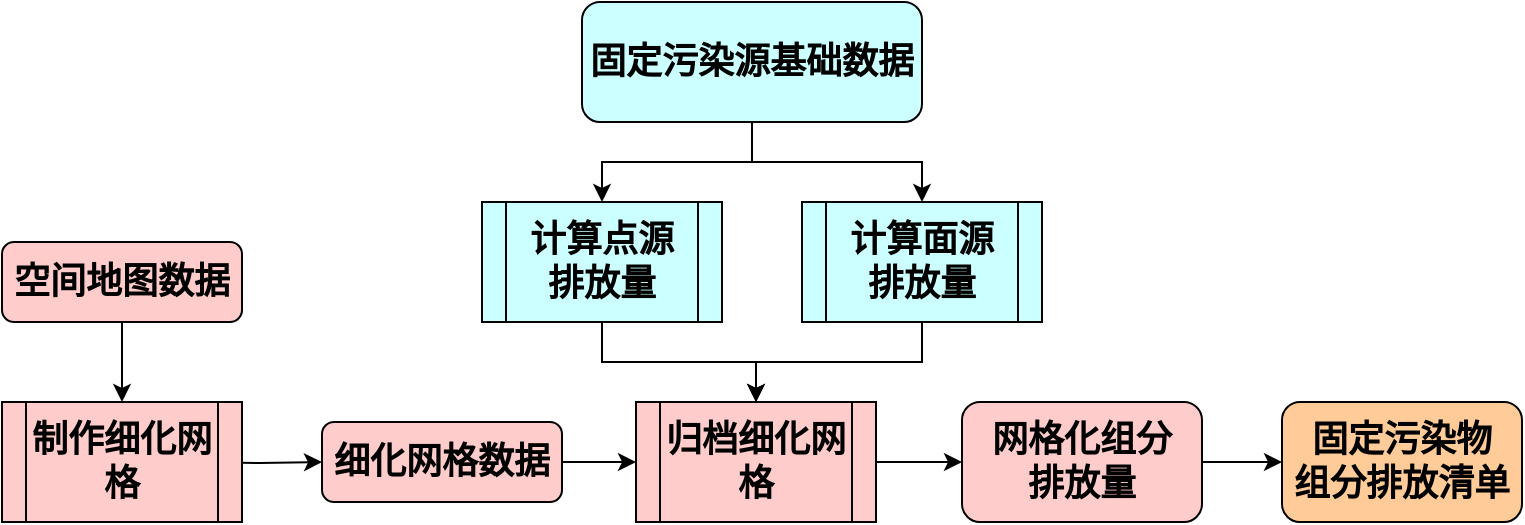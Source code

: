 <mxfile version="13.10.3" type="github">
  <diagram id="f9NyfckiiJossvdt055z" name="Page-1">
    <mxGraphModel dx="868" dy="425" grid="1" gridSize="10" guides="1" tooltips="1" connect="1" arrows="1" fold="1" page="1" pageScale="1" pageWidth="1169" pageHeight="827" math="0" shadow="0">
      <root>
        <mxCell id="0" />
        <mxCell id="1" parent="0" />
        <mxCell id="be0HQfdEvNLFxTAmw1J4-7" style="edgeStyle=orthogonalEdgeStyle;rounded=0;orthogonalLoop=1;jettySize=auto;html=1;exitX=1;exitY=0.5;exitDx=0;exitDy=0;entryX=0;entryY=0.5;entryDx=0;entryDy=0;" parent="1" source="be0HQfdEvNLFxTAmw1J4-8" target="be0HQfdEvNLFxTAmw1J4-9" edge="1">
          <mxGeometry relative="1" as="geometry" />
        </mxCell>
        <mxCell id="be0HQfdEvNLFxTAmw1J4-8" value="&lt;b&gt;&lt;font style=&quot;font-size: 18px&quot;&gt;网格化组分&lt;br&gt;排放量&lt;/font&gt;&lt;/b&gt;" style="rounded=1;whiteSpace=wrap;html=1;fillColor=#FFCCCC;" parent="1" vertex="1">
          <mxGeometry x="530" y="240" width="120" height="60" as="geometry" />
        </mxCell>
        <mxCell id="be0HQfdEvNLFxTAmw1J4-9" value="&lt;b&gt;&lt;font style=&quot;font-size: 18px&quot;&gt;固定污染物&lt;br&gt;组分排放清单&lt;/font&gt;&lt;/b&gt;" style="rounded=1;whiteSpace=wrap;html=1;fillColor=#FFCC99;" parent="1" vertex="1">
          <mxGeometry x="690" y="240" width="120" height="60" as="geometry" />
        </mxCell>
        <mxCell id="vMmDM5BzYwOUbOcyWYG_-15" style="edgeStyle=orthogonalEdgeStyle;rounded=0;orthogonalLoop=1;jettySize=auto;html=1;exitX=0.5;exitY=1;exitDx=0;exitDy=0;" edge="1" parent="1" source="be0HQfdEvNLFxTAmw1J4-10" target="vMmDM5BzYwOUbOcyWYG_-13">
          <mxGeometry relative="1" as="geometry" />
        </mxCell>
        <mxCell id="vMmDM5BzYwOUbOcyWYG_-16" style="edgeStyle=orthogonalEdgeStyle;rounded=0;orthogonalLoop=1;jettySize=auto;html=1;exitX=0.5;exitY=1;exitDx=0;exitDy=0;entryX=0.5;entryY=0;entryDx=0;entryDy=0;" edge="1" parent="1" source="be0HQfdEvNLFxTAmw1J4-10" target="vMmDM5BzYwOUbOcyWYG_-14">
          <mxGeometry relative="1" as="geometry" />
        </mxCell>
        <mxCell id="be0HQfdEvNLFxTAmw1J4-10" value="&lt;span style=&quot;font-size: 18px&quot;&gt;&lt;b&gt;固定污染源基础数据&lt;/b&gt;&lt;/span&gt;" style="rounded=1;whiteSpace=wrap;html=1;fillColor=#CCFFFF;" parent="1" vertex="1">
          <mxGeometry x="340" y="40" width="170" height="60" as="geometry" />
        </mxCell>
        <mxCell id="vMmDM5BzYwOUbOcyWYG_-2" style="edgeStyle=orthogonalEdgeStyle;rounded=0;orthogonalLoop=1;jettySize=auto;html=1;exitX=1;exitY=0.5;exitDx=0;exitDy=0;entryX=0;entryY=0.5;entryDx=0;entryDy=0;" edge="1" parent="1" target="vMmDM5BzYwOUbOcyWYG_-4">
          <mxGeometry relative="1" as="geometry">
            <mxPoint x="147" y="270" as="sourcePoint" />
          </mxGeometry>
        </mxCell>
        <mxCell id="vMmDM5BzYwOUbOcyWYG_-3" style="edgeStyle=orthogonalEdgeStyle;rounded=0;orthogonalLoop=1;jettySize=auto;html=1;exitX=1;exitY=0.5;exitDx=0;exitDy=0;entryX=0;entryY=0.5;entryDx=0;entryDy=0;" edge="1" parent="1" source="vMmDM5BzYwOUbOcyWYG_-4" target="vMmDM5BzYwOUbOcyWYG_-10">
          <mxGeometry relative="1" as="geometry" />
        </mxCell>
        <mxCell id="vMmDM5BzYwOUbOcyWYG_-4" value="&lt;font style=&quot;font-size: 18px&quot;&gt;&lt;b&gt;细化网格数据&lt;/b&gt;&lt;/font&gt;" style="rounded=1;whiteSpace=wrap;html=1;fontSize=12;glass=0;strokeWidth=1;shadow=0;fillColor=#FFCCCC;" vertex="1" parent="1">
          <mxGeometry x="210" y="250" width="120" height="40" as="geometry" />
        </mxCell>
        <mxCell id="vMmDM5BzYwOUbOcyWYG_-7" value="&lt;font style=&quot;font-size: 18px&quot;&gt;&lt;b&gt;制作细化网格&lt;/b&gt;&lt;/font&gt;" style="shape=process;whiteSpace=wrap;html=1;backgroundOutline=1;fillColor=#FFCCCC;" vertex="1" parent="1">
          <mxGeometry x="50" y="240" width="120" height="60" as="geometry" />
        </mxCell>
        <mxCell id="vMmDM5BzYwOUbOcyWYG_-11" style="edgeStyle=orthogonalEdgeStyle;rounded=0;orthogonalLoop=1;jettySize=auto;html=1;exitX=0.5;exitY=1;exitDx=0;exitDy=0;entryX=0.5;entryY=0;entryDx=0;entryDy=0;" edge="1" parent="1" source="vMmDM5BzYwOUbOcyWYG_-9" target="vMmDM5BzYwOUbOcyWYG_-7">
          <mxGeometry relative="1" as="geometry" />
        </mxCell>
        <mxCell id="vMmDM5BzYwOUbOcyWYG_-9" value="&lt;font style=&quot;font-size: 18px&quot;&gt;&lt;b&gt;空间地图数据&lt;/b&gt;&lt;/font&gt;" style="rounded=1;whiteSpace=wrap;html=1;fontSize=12;glass=0;strokeWidth=1;shadow=0;fillColor=#FFCCCC;" vertex="1" parent="1">
          <mxGeometry x="50" y="160" width="120" height="40" as="geometry" />
        </mxCell>
        <mxCell id="vMmDM5BzYwOUbOcyWYG_-12" style="edgeStyle=orthogonalEdgeStyle;rounded=0;orthogonalLoop=1;jettySize=auto;html=1;exitX=1;exitY=0.5;exitDx=0;exitDy=0;entryX=0;entryY=0.5;entryDx=0;entryDy=0;" edge="1" parent="1" source="vMmDM5BzYwOUbOcyWYG_-10" target="be0HQfdEvNLFxTAmw1J4-8">
          <mxGeometry relative="1" as="geometry" />
        </mxCell>
        <mxCell id="vMmDM5BzYwOUbOcyWYG_-10" value="&lt;b style=&quot;font-size: 18px&quot;&gt;归档细化网格&lt;/b&gt;" style="shape=process;whiteSpace=wrap;html=1;backgroundOutline=1;fillColor=#FFCCCC;" vertex="1" parent="1">
          <mxGeometry x="367" y="240" width="120" height="60" as="geometry" />
        </mxCell>
        <mxCell id="vMmDM5BzYwOUbOcyWYG_-17" style="edgeStyle=orthogonalEdgeStyle;rounded=0;orthogonalLoop=1;jettySize=auto;html=1;exitX=0.5;exitY=1;exitDx=0;exitDy=0;entryX=0.5;entryY=0;entryDx=0;entryDy=0;" edge="1" parent="1" source="vMmDM5BzYwOUbOcyWYG_-13" target="vMmDM5BzYwOUbOcyWYG_-10">
          <mxGeometry relative="1" as="geometry" />
        </mxCell>
        <mxCell id="vMmDM5BzYwOUbOcyWYG_-13" value="&lt;b&gt;&lt;font style=&quot;font-size: 18px&quot;&gt;计算点源&lt;br&gt;排放量&lt;/font&gt;&lt;/b&gt;" style="shape=process;whiteSpace=wrap;html=1;backgroundOutline=1;fillColor=#CCFFFF;" vertex="1" parent="1">
          <mxGeometry x="290" y="140" width="120" height="60" as="geometry" />
        </mxCell>
        <mxCell id="vMmDM5BzYwOUbOcyWYG_-18" style="edgeStyle=orthogonalEdgeStyle;rounded=0;orthogonalLoop=1;jettySize=auto;html=1;exitX=0.5;exitY=1;exitDx=0;exitDy=0;entryX=0.5;entryY=0;entryDx=0;entryDy=0;" edge="1" parent="1" source="vMmDM5BzYwOUbOcyWYG_-14" target="vMmDM5BzYwOUbOcyWYG_-10">
          <mxGeometry relative="1" as="geometry" />
        </mxCell>
        <mxCell id="vMmDM5BzYwOUbOcyWYG_-14" value="&lt;b&gt;&lt;font style=&quot;font-size: 18px&quot;&gt;计算面源&lt;br&gt;排放量&lt;/font&gt;&lt;/b&gt;" style="shape=process;whiteSpace=wrap;html=1;backgroundOutline=1;fillColor=#CCFFFF;" vertex="1" parent="1">
          <mxGeometry x="450" y="140" width="120" height="60" as="geometry" />
        </mxCell>
      </root>
    </mxGraphModel>
  </diagram>
</mxfile>

